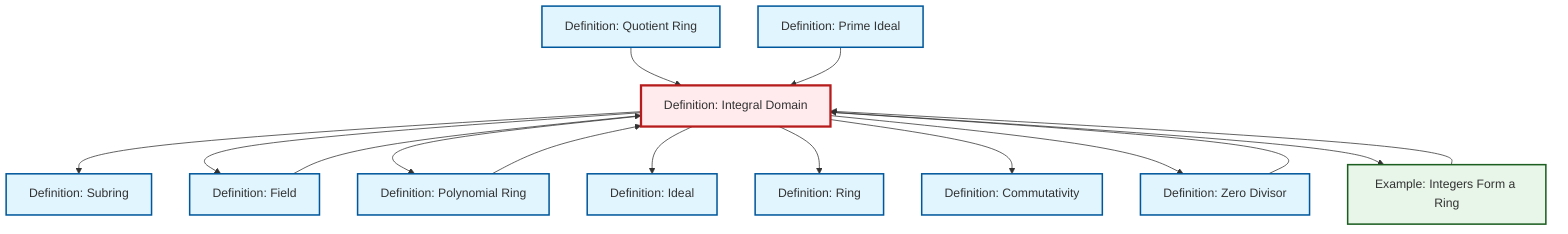 graph TD
    classDef definition fill:#e1f5fe,stroke:#01579b,stroke-width:2px
    classDef theorem fill:#f3e5f5,stroke:#4a148c,stroke-width:2px
    classDef axiom fill:#fff3e0,stroke:#e65100,stroke-width:2px
    classDef example fill:#e8f5e9,stroke:#1b5e20,stroke-width:2px
    classDef current fill:#ffebee,stroke:#b71c1c,stroke-width:3px
    def-prime-ideal["Definition: Prime Ideal"]:::definition
    def-quotient-ring["Definition: Quotient Ring"]:::definition
    def-commutativity["Definition: Commutativity"]:::definition
    ex-integers-ring["Example: Integers Form a Ring"]:::example
    def-subring["Definition: Subring"]:::definition
    def-integral-domain["Definition: Integral Domain"]:::definition
    def-ideal["Definition: Ideal"]:::definition
    def-zero-divisor["Definition: Zero Divisor"]:::definition
    def-polynomial-ring["Definition: Polynomial Ring"]:::definition
    def-ring["Definition: Ring"]:::definition
    def-field["Definition: Field"]:::definition
    def-quotient-ring --> def-integral-domain
    ex-integers-ring --> def-integral-domain
    def-field --> def-integral-domain
    def-polynomial-ring --> def-integral-domain
    def-prime-ideal --> def-integral-domain
    def-integral-domain --> def-subring
    def-integral-domain --> def-field
    def-integral-domain --> def-polynomial-ring
    def-integral-domain --> def-ideal
    def-integral-domain --> def-ring
    def-integral-domain --> def-commutativity
    def-integral-domain --> def-zero-divisor
    def-zero-divisor --> def-integral-domain
    def-integral-domain --> ex-integers-ring
    class def-integral-domain current